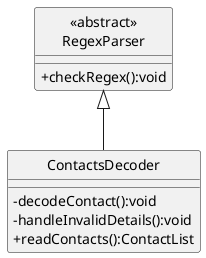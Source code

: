 @startuml
hide circle
skinparam classAttributeIconSize 0

class ContactsDecoder {
    - decodeContact():void
    - handleInvalidDetails():void
    + readContacts():ContactList
}

class "<<abstract>>\nRegexParser" {
    + checkRegex():void
}

ContactsDecoder -up-|> "<<abstract>>\nRegexParser"

@enduml